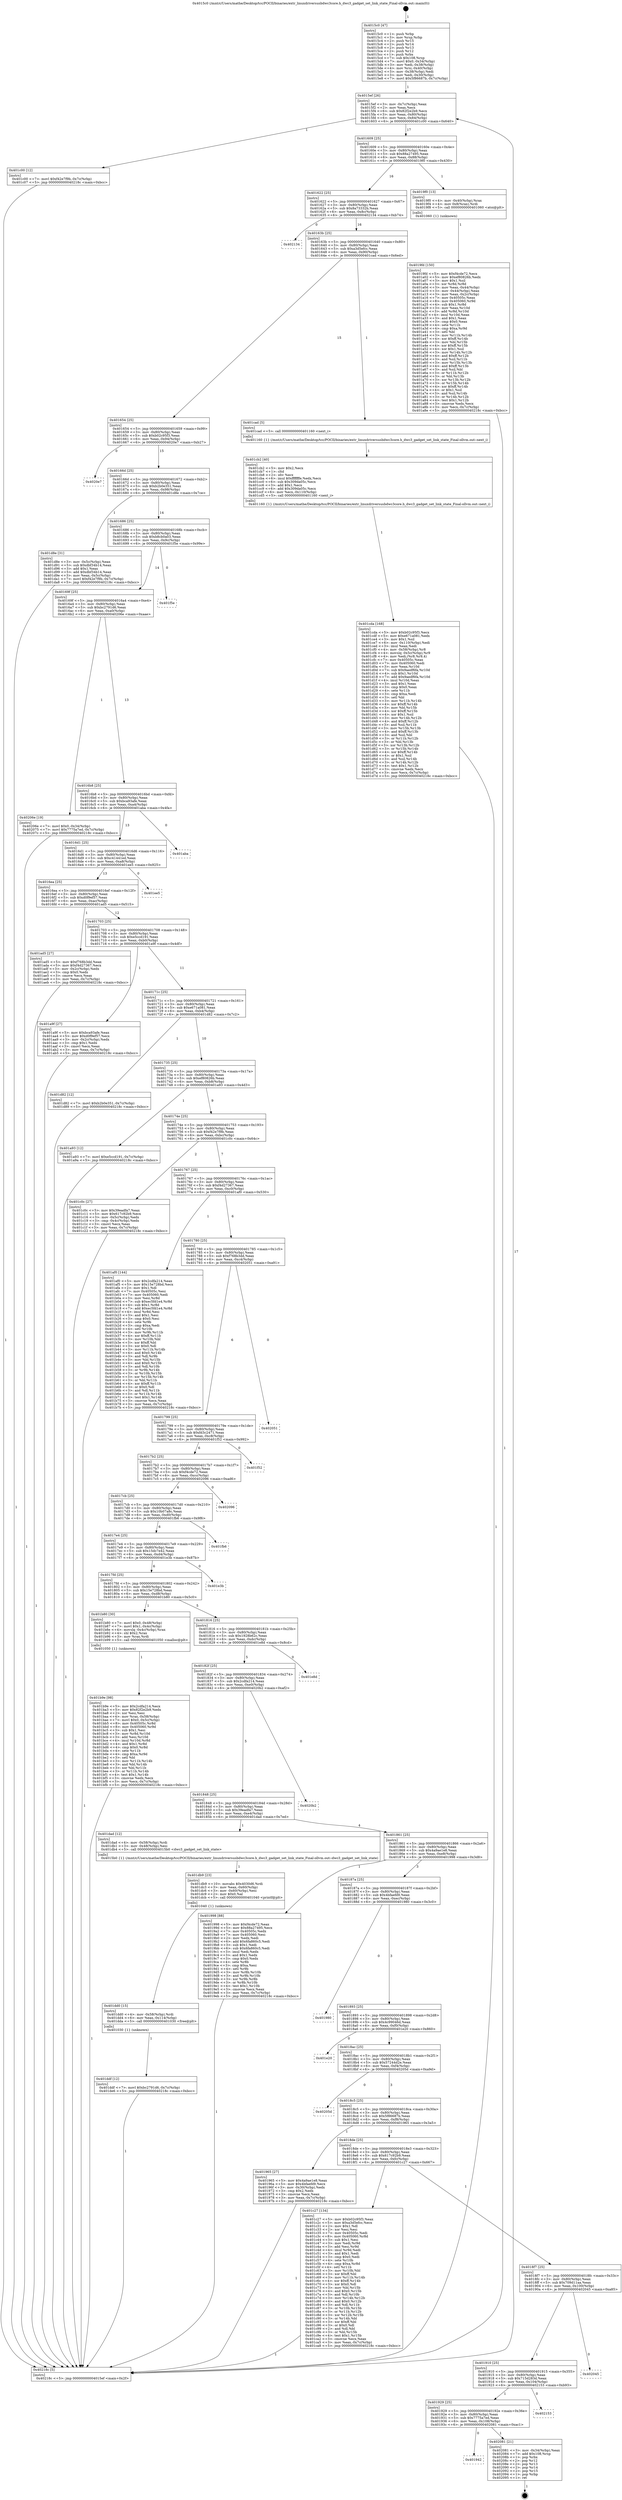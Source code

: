 digraph "0x4015c0" {
  label = "0x4015c0 (/mnt/c/Users/mathe/Desktop/tcc/POCII/binaries/extr_linuxdriversusbdwc3core.h_dwc3_gadget_set_link_state_Final-ollvm.out::main(0))"
  labelloc = "t"
  node[shape=record]

  Entry [label="",width=0.3,height=0.3,shape=circle,fillcolor=black,style=filled]
  "0x4015ef" [label="{
     0x4015ef [26]\l
     | [instrs]\l
     &nbsp;&nbsp;0x4015ef \<+3\>: mov -0x7c(%rbp),%eax\l
     &nbsp;&nbsp;0x4015f2 \<+2\>: mov %eax,%ecx\l
     &nbsp;&nbsp;0x4015f4 \<+6\>: sub $0x82f2e2b9,%ecx\l
     &nbsp;&nbsp;0x4015fa \<+3\>: mov %eax,-0x80(%rbp)\l
     &nbsp;&nbsp;0x4015fd \<+6\>: mov %ecx,-0x84(%rbp)\l
     &nbsp;&nbsp;0x401603 \<+6\>: je 0000000000401c00 \<main+0x640\>\l
  }"]
  "0x401c00" [label="{
     0x401c00 [12]\l
     | [instrs]\l
     &nbsp;&nbsp;0x401c00 \<+7\>: movl $0xf42e7f9b,-0x7c(%rbp)\l
     &nbsp;&nbsp;0x401c07 \<+5\>: jmp 000000000040218c \<main+0xbcc\>\l
  }"]
  "0x401609" [label="{
     0x401609 [25]\l
     | [instrs]\l
     &nbsp;&nbsp;0x401609 \<+5\>: jmp 000000000040160e \<main+0x4e\>\l
     &nbsp;&nbsp;0x40160e \<+3\>: mov -0x80(%rbp),%eax\l
     &nbsp;&nbsp;0x401611 \<+5\>: sub $0x88a27495,%eax\l
     &nbsp;&nbsp;0x401616 \<+6\>: mov %eax,-0x88(%rbp)\l
     &nbsp;&nbsp;0x40161c \<+6\>: je 00000000004019f0 \<main+0x430\>\l
  }"]
  Exit [label="",width=0.3,height=0.3,shape=circle,fillcolor=black,style=filled,peripheries=2]
  "0x4019f0" [label="{
     0x4019f0 [13]\l
     | [instrs]\l
     &nbsp;&nbsp;0x4019f0 \<+4\>: mov -0x40(%rbp),%rax\l
     &nbsp;&nbsp;0x4019f4 \<+4\>: mov 0x8(%rax),%rdi\l
     &nbsp;&nbsp;0x4019f8 \<+5\>: call 0000000000401060 \<atoi@plt\>\l
     | [calls]\l
     &nbsp;&nbsp;0x401060 \{1\} (unknown)\l
  }"]
  "0x401622" [label="{
     0x401622 [25]\l
     | [instrs]\l
     &nbsp;&nbsp;0x401622 \<+5\>: jmp 0000000000401627 \<main+0x67\>\l
     &nbsp;&nbsp;0x401627 \<+3\>: mov -0x80(%rbp),%eax\l
     &nbsp;&nbsp;0x40162a \<+5\>: sub $0x8a73332b,%eax\l
     &nbsp;&nbsp;0x40162f \<+6\>: mov %eax,-0x8c(%rbp)\l
     &nbsp;&nbsp;0x401635 \<+6\>: je 0000000000402134 \<main+0xb74\>\l
  }"]
  "0x401942" [label="{
     0x401942\l
  }", style=dashed]
  "0x402134" [label="{
     0x402134\l
  }", style=dashed]
  "0x40163b" [label="{
     0x40163b [25]\l
     | [instrs]\l
     &nbsp;&nbsp;0x40163b \<+5\>: jmp 0000000000401640 \<main+0x80\>\l
     &nbsp;&nbsp;0x401640 \<+3\>: mov -0x80(%rbp),%eax\l
     &nbsp;&nbsp;0x401643 \<+5\>: sub $0xa3d5efcc,%eax\l
     &nbsp;&nbsp;0x401648 \<+6\>: mov %eax,-0x90(%rbp)\l
     &nbsp;&nbsp;0x40164e \<+6\>: je 0000000000401cad \<main+0x6ed\>\l
  }"]
  "0x402081" [label="{
     0x402081 [21]\l
     | [instrs]\l
     &nbsp;&nbsp;0x402081 \<+3\>: mov -0x34(%rbp),%eax\l
     &nbsp;&nbsp;0x402084 \<+7\>: add $0x108,%rsp\l
     &nbsp;&nbsp;0x40208b \<+1\>: pop %rbx\l
     &nbsp;&nbsp;0x40208c \<+2\>: pop %r12\l
     &nbsp;&nbsp;0x40208e \<+2\>: pop %r13\l
     &nbsp;&nbsp;0x402090 \<+2\>: pop %r14\l
     &nbsp;&nbsp;0x402092 \<+2\>: pop %r15\l
     &nbsp;&nbsp;0x402094 \<+1\>: pop %rbp\l
     &nbsp;&nbsp;0x402095 \<+1\>: ret\l
  }"]
  "0x401cad" [label="{
     0x401cad [5]\l
     | [instrs]\l
     &nbsp;&nbsp;0x401cad \<+5\>: call 0000000000401160 \<next_i\>\l
     | [calls]\l
     &nbsp;&nbsp;0x401160 \{1\} (/mnt/c/Users/mathe/Desktop/tcc/POCII/binaries/extr_linuxdriversusbdwc3core.h_dwc3_gadget_set_link_state_Final-ollvm.out::next_i)\l
  }"]
  "0x401654" [label="{
     0x401654 [25]\l
     | [instrs]\l
     &nbsp;&nbsp;0x401654 \<+5\>: jmp 0000000000401659 \<main+0x99\>\l
     &nbsp;&nbsp;0x401659 \<+3\>: mov -0x80(%rbp),%eax\l
     &nbsp;&nbsp;0x40165c \<+5\>: sub $0xb02c95f3,%eax\l
     &nbsp;&nbsp;0x401661 \<+6\>: mov %eax,-0x94(%rbp)\l
     &nbsp;&nbsp;0x401667 \<+6\>: je 00000000004020e7 \<main+0xb27\>\l
  }"]
  "0x401929" [label="{
     0x401929 [25]\l
     | [instrs]\l
     &nbsp;&nbsp;0x401929 \<+5\>: jmp 000000000040192e \<main+0x36e\>\l
     &nbsp;&nbsp;0x40192e \<+3\>: mov -0x80(%rbp),%eax\l
     &nbsp;&nbsp;0x401931 \<+5\>: sub $0x7775a7ed,%eax\l
     &nbsp;&nbsp;0x401936 \<+6\>: mov %eax,-0x108(%rbp)\l
     &nbsp;&nbsp;0x40193c \<+6\>: je 0000000000402081 \<main+0xac1\>\l
  }"]
  "0x4020e7" [label="{
     0x4020e7\l
  }", style=dashed]
  "0x40166d" [label="{
     0x40166d [25]\l
     | [instrs]\l
     &nbsp;&nbsp;0x40166d \<+5\>: jmp 0000000000401672 \<main+0xb2\>\l
     &nbsp;&nbsp;0x401672 \<+3\>: mov -0x80(%rbp),%eax\l
     &nbsp;&nbsp;0x401675 \<+5\>: sub $0xb2b0e351,%eax\l
     &nbsp;&nbsp;0x40167a \<+6\>: mov %eax,-0x98(%rbp)\l
     &nbsp;&nbsp;0x401680 \<+6\>: je 0000000000401d8e \<main+0x7ce\>\l
  }"]
  "0x402153" [label="{
     0x402153\l
  }", style=dashed]
  "0x401d8e" [label="{
     0x401d8e [31]\l
     | [instrs]\l
     &nbsp;&nbsp;0x401d8e \<+3\>: mov -0x5c(%rbp),%eax\l
     &nbsp;&nbsp;0x401d91 \<+5\>: sub $0xdbf34b14,%eax\l
     &nbsp;&nbsp;0x401d96 \<+3\>: add $0x1,%eax\l
     &nbsp;&nbsp;0x401d99 \<+5\>: add $0xdbf34b14,%eax\l
     &nbsp;&nbsp;0x401d9e \<+3\>: mov %eax,-0x5c(%rbp)\l
     &nbsp;&nbsp;0x401da1 \<+7\>: movl $0xf42e7f9b,-0x7c(%rbp)\l
     &nbsp;&nbsp;0x401da8 \<+5\>: jmp 000000000040218c \<main+0xbcc\>\l
  }"]
  "0x401686" [label="{
     0x401686 [25]\l
     | [instrs]\l
     &nbsp;&nbsp;0x401686 \<+5\>: jmp 000000000040168b \<main+0xcb\>\l
     &nbsp;&nbsp;0x40168b \<+3\>: mov -0x80(%rbp),%eax\l
     &nbsp;&nbsp;0x40168e \<+5\>: sub $0xb8cb0a03,%eax\l
     &nbsp;&nbsp;0x401693 \<+6\>: mov %eax,-0x9c(%rbp)\l
     &nbsp;&nbsp;0x401699 \<+6\>: je 0000000000401f5e \<main+0x99e\>\l
  }"]
  "0x401910" [label="{
     0x401910 [25]\l
     | [instrs]\l
     &nbsp;&nbsp;0x401910 \<+5\>: jmp 0000000000401915 \<main+0x355\>\l
     &nbsp;&nbsp;0x401915 \<+3\>: mov -0x80(%rbp),%eax\l
     &nbsp;&nbsp;0x401918 \<+5\>: sub $0x715d283d,%eax\l
     &nbsp;&nbsp;0x40191d \<+6\>: mov %eax,-0x104(%rbp)\l
     &nbsp;&nbsp;0x401923 \<+6\>: je 0000000000402153 \<main+0xb93\>\l
  }"]
  "0x401f5e" [label="{
     0x401f5e\l
  }", style=dashed]
  "0x40169f" [label="{
     0x40169f [25]\l
     | [instrs]\l
     &nbsp;&nbsp;0x40169f \<+5\>: jmp 00000000004016a4 \<main+0xe4\>\l
     &nbsp;&nbsp;0x4016a4 \<+3\>: mov -0x80(%rbp),%eax\l
     &nbsp;&nbsp;0x4016a7 \<+5\>: sub $0xbc2791d6,%eax\l
     &nbsp;&nbsp;0x4016ac \<+6\>: mov %eax,-0xa0(%rbp)\l
     &nbsp;&nbsp;0x4016b2 \<+6\>: je 000000000040206e \<main+0xaae\>\l
  }"]
  "0x402045" [label="{
     0x402045\l
  }", style=dashed]
  "0x40206e" [label="{
     0x40206e [19]\l
     | [instrs]\l
     &nbsp;&nbsp;0x40206e \<+7\>: movl $0x0,-0x34(%rbp)\l
     &nbsp;&nbsp;0x402075 \<+7\>: movl $0x7775a7ed,-0x7c(%rbp)\l
     &nbsp;&nbsp;0x40207c \<+5\>: jmp 000000000040218c \<main+0xbcc\>\l
  }"]
  "0x4016b8" [label="{
     0x4016b8 [25]\l
     | [instrs]\l
     &nbsp;&nbsp;0x4016b8 \<+5\>: jmp 00000000004016bd \<main+0xfd\>\l
     &nbsp;&nbsp;0x4016bd \<+3\>: mov -0x80(%rbp),%eax\l
     &nbsp;&nbsp;0x4016c0 \<+5\>: sub $0xbca93afe,%eax\l
     &nbsp;&nbsp;0x4016c5 \<+6\>: mov %eax,-0xa4(%rbp)\l
     &nbsp;&nbsp;0x4016cb \<+6\>: je 0000000000401aba \<main+0x4fa\>\l
  }"]
  "0x401ddf" [label="{
     0x401ddf [12]\l
     | [instrs]\l
     &nbsp;&nbsp;0x401ddf \<+7\>: movl $0xbc2791d6,-0x7c(%rbp)\l
     &nbsp;&nbsp;0x401de6 \<+5\>: jmp 000000000040218c \<main+0xbcc\>\l
  }"]
  "0x401aba" [label="{
     0x401aba\l
  }", style=dashed]
  "0x4016d1" [label="{
     0x4016d1 [25]\l
     | [instrs]\l
     &nbsp;&nbsp;0x4016d1 \<+5\>: jmp 00000000004016d6 \<main+0x116\>\l
     &nbsp;&nbsp;0x4016d6 \<+3\>: mov -0x80(%rbp),%eax\l
     &nbsp;&nbsp;0x4016d9 \<+5\>: sub $0xc41441ed,%eax\l
     &nbsp;&nbsp;0x4016de \<+6\>: mov %eax,-0xa8(%rbp)\l
     &nbsp;&nbsp;0x4016e4 \<+6\>: je 0000000000401ee5 \<main+0x925\>\l
  }"]
  "0x401dd0" [label="{
     0x401dd0 [15]\l
     | [instrs]\l
     &nbsp;&nbsp;0x401dd0 \<+4\>: mov -0x58(%rbp),%rdi\l
     &nbsp;&nbsp;0x401dd4 \<+6\>: mov %eax,-0x114(%rbp)\l
     &nbsp;&nbsp;0x401dda \<+5\>: call 0000000000401030 \<free@plt\>\l
     | [calls]\l
     &nbsp;&nbsp;0x401030 \{1\} (unknown)\l
  }"]
  "0x401ee5" [label="{
     0x401ee5\l
  }", style=dashed]
  "0x4016ea" [label="{
     0x4016ea [25]\l
     | [instrs]\l
     &nbsp;&nbsp;0x4016ea \<+5\>: jmp 00000000004016ef \<main+0x12f\>\l
     &nbsp;&nbsp;0x4016ef \<+3\>: mov -0x80(%rbp),%eax\l
     &nbsp;&nbsp;0x4016f2 \<+5\>: sub $0xd0f9ef57,%eax\l
     &nbsp;&nbsp;0x4016f7 \<+6\>: mov %eax,-0xac(%rbp)\l
     &nbsp;&nbsp;0x4016fd \<+6\>: je 0000000000401ad5 \<main+0x515\>\l
  }"]
  "0x401db9" [label="{
     0x401db9 [23]\l
     | [instrs]\l
     &nbsp;&nbsp;0x401db9 \<+10\>: movabs $0x4030d6,%rdi\l
     &nbsp;&nbsp;0x401dc3 \<+3\>: mov %eax,-0x60(%rbp)\l
     &nbsp;&nbsp;0x401dc6 \<+3\>: mov -0x60(%rbp),%esi\l
     &nbsp;&nbsp;0x401dc9 \<+2\>: mov $0x0,%al\l
     &nbsp;&nbsp;0x401dcb \<+5\>: call 0000000000401040 \<printf@plt\>\l
     | [calls]\l
     &nbsp;&nbsp;0x401040 \{1\} (unknown)\l
  }"]
  "0x401ad5" [label="{
     0x401ad5 [27]\l
     | [instrs]\l
     &nbsp;&nbsp;0x401ad5 \<+5\>: mov $0xf768b3dd,%eax\l
     &nbsp;&nbsp;0x401ada \<+5\>: mov $0xf4d27367,%ecx\l
     &nbsp;&nbsp;0x401adf \<+3\>: mov -0x2c(%rbp),%edx\l
     &nbsp;&nbsp;0x401ae2 \<+3\>: cmp $0x0,%edx\l
     &nbsp;&nbsp;0x401ae5 \<+3\>: cmove %ecx,%eax\l
     &nbsp;&nbsp;0x401ae8 \<+3\>: mov %eax,-0x7c(%rbp)\l
     &nbsp;&nbsp;0x401aeb \<+5\>: jmp 000000000040218c \<main+0xbcc\>\l
  }"]
  "0x401703" [label="{
     0x401703 [25]\l
     | [instrs]\l
     &nbsp;&nbsp;0x401703 \<+5\>: jmp 0000000000401708 \<main+0x148\>\l
     &nbsp;&nbsp;0x401708 \<+3\>: mov -0x80(%rbp),%eax\l
     &nbsp;&nbsp;0x40170b \<+5\>: sub $0xe5ccd191,%eax\l
     &nbsp;&nbsp;0x401710 \<+6\>: mov %eax,-0xb0(%rbp)\l
     &nbsp;&nbsp;0x401716 \<+6\>: je 0000000000401a9f \<main+0x4df\>\l
  }"]
  "0x401cda" [label="{
     0x401cda [168]\l
     | [instrs]\l
     &nbsp;&nbsp;0x401cda \<+5\>: mov $0xb02c95f3,%ecx\l
     &nbsp;&nbsp;0x401cdf \<+5\>: mov $0xe671a081,%edx\l
     &nbsp;&nbsp;0x401ce4 \<+3\>: mov $0x1,%sil\l
     &nbsp;&nbsp;0x401ce7 \<+6\>: mov -0x110(%rbp),%edi\l
     &nbsp;&nbsp;0x401ced \<+3\>: imul %eax,%edi\l
     &nbsp;&nbsp;0x401cf0 \<+4\>: mov -0x58(%rbp),%r8\l
     &nbsp;&nbsp;0x401cf4 \<+4\>: movslq -0x5c(%rbp),%r9\l
     &nbsp;&nbsp;0x401cf8 \<+4\>: mov %edi,(%r8,%r9,4)\l
     &nbsp;&nbsp;0x401cfc \<+7\>: mov 0x40505c,%eax\l
     &nbsp;&nbsp;0x401d03 \<+7\>: mov 0x405060,%edi\l
     &nbsp;&nbsp;0x401d0a \<+3\>: mov %eax,%r10d\l
     &nbsp;&nbsp;0x401d0d \<+7\>: sub $0x9aedf6fa,%r10d\l
     &nbsp;&nbsp;0x401d14 \<+4\>: sub $0x1,%r10d\l
     &nbsp;&nbsp;0x401d18 \<+7\>: add $0x9aedf6fa,%r10d\l
     &nbsp;&nbsp;0x401d1f \<+4\>: imul %r10d,%eax\l
     &nbsp;&nbsp;0x401d23 \<+3\>: and $0x1,%eax\l
     &nbsp;&nbsp;0x401d26 \<+3\>: cmp $0x0,%eax\l
     &nbsp;&nbsp;0x401d29 \<+4\>: sete %r11b\l
     &nbsp;&nbsp;0x401d2d \<+3\>: cmp $0xa,%edi\l
     &nbsp;&nbsp;0x401d30 \<+3\>: setl %bl\l
     &nbsp;&nbsp;0x401d33 \<+3\>: mov %r11b,%r14b\l
     &nbsp;&nbsp;0x401d36 \<+4\>: xor $0xff,%r14b\l
     &nbsp;&nbsp;0x401d3a \<+3\>: mov %bl,%r15b\l
     &nbsp;&nbsp;0x401d3d \<+4\>: xor $0xff,%r15b\l
     &nbsp;&nbsp;0x401d41 \<+4\>: xor $0x1,%sil\l
     &nbsp;&nbsp;0x401d45 \<+3\>: mov %r14b,%r12b\l
     &nbsp;&nbsp;0x401d48 \<+4\>: and $0xff,%r12b\l
     &nbsp;&nbsp;0x401d4c \<+3\>: and %sil,%r11b\l
     &nbsp;&nbsp;0x401d4f \<+3\>: mov %r15b,%r13b\l
     &nbsp;&nbsp;0x401d52 \<+4\>: and $0xff,%r13b\l
     &nbsp;&nbsp;0x401d56 \<+3\>: and %sil,%bl\l
     &nbsp;&nbsp;0x401d59 \<+3\>: or %r11b,%r12b\l
     &nbsp;&nbsp;0x401d5c \<+3\>: or %bl,%r13b\l
     &nbsp;&nbsp;0x401d5f \<+3\>: xor %r13b,%r12b\l
     &nbsp;&nbsp;0x401d62 \<+3\>: or %r15b,%r14b\l
     &nbsp;&nbsp;0x401d65 \<+4\>: xor $0xff,%r14b\l
     &nbsp;&nbsp;0x401d69 \<+4\>: or $0x1,%sil\l
     &nbsp;&nbsp;0x401d6d \<+3\>: and %sil,%r14b\l
     &nbsp;&nbsp;0x401d70 \<+3\>: or %r14b,%r12b\l
     &nbsp;&nbsp;0x401d73 \<+4\>: test $0x1,%r12b\l
     &nbsp;&nbsp;0x401d77 \<+3\>: cmovne %edx,%ecx\l
     &nbsp;&nbsp;0x401d7a \<+3\>: mov %ecx,-0x7c(%rbp)\l
     &nbsp;&nbsp;0x401d7d \<+5\>: jmp 000000000040218c \<main+0xbcc\>\l
  }"]
  "0x401a9f" [label="{
     0x401a9f [27]\l
     | [instrs]\l
     &nbsp;&nbsp;0x401a9f \<+5\>: mov $0xbca93afe,%eax\l
     &nbsp;&nbsp;0x401aa4 \<+5\>: mov $0xd0f9ef57,%ecx\l
     &nbsp;&nbsp;0x401aa9 \<+3\>: mov -0x2c(%rbp),%edx\l
     &nbsp;&nbsp;0x401aac \<+3\>: cmp $0x1,%edx\l
     &nbsp;&nbsp;0x401aaf \<+3\>: cmovl %ecx,%eax\l
     &nbsp;&nbsp;0x401ab2 \<+3\>: mov %eax,-0x7c(%rbp)\l
     &nbsp;&nbsp;0x401ab5 \<+5\>: jmp 000000000040218c \<main+0xbcc\>\l
  }"]
  "0x40171c" [label="{
     0x40171c [25]\l
     | [instrs]\l
     &nbsp;&nbsp;0x40171c \<+5\>: jmp 0000000000401721 \<main+0x161\>\l
     &nbsp;&nbsp;0x401721 \<+3\>: mov -0x80(%rbp),%eax\l
     &nbsp;&nbsp;0x401724 \<+5\>: sub $0xe671a081,%eax\l
     &nbsp;&nbsp;0x401729 \<+6\>: mov %eax,-0xb4(%rbp)\l
     &nbsp;&nbsp;0x40172f \<+6\>: je 0000000000401d82 \<main+0x7c2\>\l
  }"]
  "0x401cb2" [label="{
     0x401cb2 [40]\l
     | [instrs]\l
     &nbsp;&nbsp;0x401cb2 \<+5\>: mov $0x2,%ecx\l
     &nbsp;&nbsp;0x401cb7 \<+1\>: cltd\l
     &nbsp;&nbsp;0x401cb8 \<+2\>: idiv %ecx\l
     &nbsp;&nbsp;0x401cba \<+6\>: imul $0xfffffffe,%edx,%ecx\l
     &nbsp;&nbsp;0x401cc0 \<+6\>: sub $0x309da05c,%ecx\l
     &nbsp;&nbsp;0x401cc6 \<+3\>: add $0x1,%ecx\l
     &nbsp;&nbsp;0x401cc9 \<+6\>: add $0x309da05c,%ecx\l
     &nbsp;&nbsp;0x401ccf \<+6\>: mov %ecx,-0x110(%rbp)\l
     &nbsp;&nbsp;0x401cd5 \<+5\>: call 0000000000401160 \<next_i\>\l
     | [calls]\l
     &nbsp;&nbsp;0x401160 \{1\} (/mnt/c/Users/mathe/Desktop/tcc/POCII/binaries/extr_linuxdriversusbdwc3core.h_dwc3_gadget_set_link_state_Final-ollvm.out::next_i)\l
  }"]
  "0x401d82" [label="{
     0x401d82 [12]\l
     | [instrs]\l
     &nbsp;&nbsp;0x401d82 \<+7\>: movl $0xb2b0e351,-0x7c(%rbp)\l
     &nbsp;&nbsp;0x401d89 \<+5\>: jmp 000000000040218c \<main+0xbcc\>\l
  }"]
  "0x401735" [label="{
     0x401735 [25]\l
     | [instrs]\l
     &nbsp;&nbsp;0x401735 \<+5\>: jmp 000000000040173a \<main+0x17a\>\l
     &nbsp;&nbsp;0x40173a \<+3\>: mov -0x80(%rbp),%eax\l
     &nbsp;&nbsp;0x40173d \<+5\>: sub $0xef80826b,%eax\l
     &nbsp;&nbsp;0x401742 \<+6\>: mov %eax,-0xb8(%rbp)\l
     &nbsp;&nbsp;0x401748 \<+6\>: je 0000000000401a93 \<main+0x4d3\>\l
  }"]
  "0x4018f7" [label="{
     0x4018f7 [25]\l
     | [instrs]\l
     &nbsp;&nbsp;0x4018f7 \<+5\>: jmp 00000000004018fc \<main+0x33c\>\l
     &nbsp;&nbsp;0x4018fc \<+3\>: mov -0x80(%rbp),%eax\l
     &nbsp;&nbsp;0x4018ff \<+5\>: sub $0x709d11aa,%eax\l
     &nbsp;&nbsp;0x401904 \<+6\>: mov %eax,-0x100(%rbp)\l
     &nbsp;&nbsp;0x40190a \<+6\>: je 0000000000402045 \<main+0xa85\>\l
  }"]
  "0x401a93" [label="{
     0x401a93 [12]\l
     | [instrs]\l
     &nbsp;&nbsp;0x401a93 \<+7\>: movl $0xe5ccd191,-0x7c(%rbp)\l
     &nbsp;&nbsp;0x401a9a \<+5\>: jmp 000000000040218c \<main+0xbcc\>\l
  }"]
  "0x40174e" [label="{
     0x40174e [25]\l
     | [instrs]\l
     &nbsp;&nbsp;0x40174e \<+5\>: jmp 0000000000401753 \<main+0x193\>\l
     &nbsp;&nbsp;0x401753 \<+3\>: mov -0x80(%rbp),%eax\l
     &nbsp;&nbsp;0x401756 \<+5\>: sub $0xf42e7f9b,%eax\l
     &nbsp;&nbsp;0x40175b \<+6\>: mov %eax,-0xbc(%rbp)\l
     &nbsp;&nbsp;0x401761 \<+6\>: je 0000000000401c0c \<main+0x64c\>\l
  }"]
  "0x401c27" [label="{
     0x401c27 [134]\l
     | [instrs]\l
     &nbsp;&nbsp;0x401c27 \<+5\>: mov $0xb02c95f3,%eax\l
     &nbsp;&nbsp;0x401c2c \<+5\>: mov $0xa3d5efcc,%ecx\l
     &nbsp;&nbsp;0x401c31 \<+2\>: mov $0x1,%dl\l
     &nbsp;&nbsp;0x401c33 \<+2\>: xor %esi,%esi\l
     &nbsp;&nbsp;0x401c35 \<+7\>: mov 0x40505c,%edi\l
     &nbsp;&nbsp;0x401c3c \<+8\>: mov 0x405060,%r8d\l
     &nbsp;&nbsp;0x401c44 \<+3\>: sub $0x1,%esi\l
     &nbsp;&nbsp;0x401c47 \<+3\>: mov %edi,%r9d\l
     &nbsp;&nbsp;0x401c4a \<+3\>: add %esi,%r9d\l
     &nbsp;&nbsp;0x401c4d \<+4\>: imul %r9d,%edi\l
     &nbsp;&nbsp;0x401c51 \<+3\>: and $0x1,%edi\l
     &nbsp;&nbsp;0x401c54 \<+3\>: cmp $0x0,%edi\l
     &nbsp;&nbsp;0x401c57 \<+4\>: sete %r10b\l
     &nbsp;&nbsp;0x401c5b \<+4\>: cmp $0xa,%r8d\l
     &nbsp;&nbsp;0x401c5f \<+4\>: setl %r11b\l
     &nbsp;&nbsp;0x401c63 \<+3\>: mov %r10b,%bl\l
     &nbsp;&nbsp;0x401c66 \<+3\>: xor $0xff,%bl\l
     &nbsp;&nbsp;0x401c69 \<+3\>: mov %r11b,%r14b\l
     &nbsp;&nbsp;0x401c6c \<+4\>: xor $0xff,%r14b\l
     &nbsp;&nbsp;0x401c70 \<+3\>: xor $0x0,%dl\l
     &nbsp;&nbsp;0x401c73 \<+3\>: mov %bl,%r15b\l
     &nbsp;&nbsp;0x401c76 \<+4\>: and $0x0,%r15b\l
     &nbsp;&nbsp;0x401c7a \<+3\>: and %dl,%r10b\l
     &nbsp;&nbsp;0x401c7d \<+3\>: mov %r14b,%r12b\l
     &nbsp;&nbsp;0x401c80 \<+4\>: and $0x0,%r12b\l
     &nbsp;&nbsp;0x401c84 \<+3\>: and %dl,%r11b\l
     &nbsp;&nbsp;0x401c87 \<+3\>: or %r10b,%r15b\l
     &nbsp;&nbsp;0x401c8a \<+3\>: or %r11b,%r12b\l
     &nbsp;&nbsp;0x401c8d \<+3\>: xor %r12b,%r15b\l
     &nbsp;&nbsp;0x401c90 \<+3\>: or %r14b,%bl\l
     &nbsp;&nbsp;0x401c93 \<+3\>: xor $0xff,%bl\l
     &nbsp;&nbsp;0x401c96 \<+3\>: or $0x0,%dl\l
     &nbsp;&nbsp;0x401c99 \<+2\>: and %dl,%bl\l
     &nbsp;&nbsp;0x401c9b \<+3\>: or %bl,%r15b\l
     &nbsp;&nbsp;0x401c9e \<+4\>: test $0x1,%r15b\l
     &nbsp;&nbsp;0x401ca2 \<+3\>: cmovne %ecx,%eax\l
     &nbsp;&nbsp;0x401ca5 \<+3\>: mov %eax,-0x7c(%rbp)\l
     &nbsp;&nbsp;0x401ca8 \<+5\>: jmp 000000000040218c \<main+0xbcc\>\l
  }"]
  "0x401c0c" [label="{
     0x401c0c [27]\l
     | [instrs]\l
     &nbsp;&nbsp;0x401c0c \<+5\>: mov $0x39eadfa7,%eax\l
     &nbsp;&nbsp;0x401c11 \<+5\>: mov $0x617c92b9,%ecx\l
     &nbsp;&nbsp;0x401c16 \<+3\>: mov -0x5c(%rbp),%edx\l
     &nbsp;&nbsp;0x401c19 \<+3\>: cmp -0x4c(%rbp),%edx\l
     &nbsp;&nbsp;0x401c1c \<+3\>: cmovl %ecx,%eax\l
     &nbsp;&nbsp;0x401c1f \<+3\>: mov %eax,-0x7c(%rbp)\l
     &nbsp;&nbsp;0x401c22 \<+5\>: jmp 000000000040218c \<main+0xbcc\>\l
  }"]
  "0x401767" [label="{
     0x401767 [25]\l
     | [instrs]\l
     &nbsp;&nbsp;0x401767 \<+5\>: jmp 000000000040176c \<main+0x1ac\>\l
     &nbsp;&nbsp;0x40176c \<+3\>: mov -0x80(%rbp),%eax\l
     &nbsp;&nbsp;0x40176f \<+5\>: sub $0xf4d27367,%eax\l
     &nbsp;&nbsp;0x401774 \<+6\>: mov %eax,-0xc0(%rbp)\l
     &nbsp;&nbsp;0x40177a \<+6\>: je 0000000000401af0 \<main+0x530\>\l
  }"]
  "0x401b9e" [label="{
     0x401b9e [98]\l
     | [instrs]\l
     &nbsp;&nbsp;0x401b9e \<+5\>: mov $0x2cdfa214,%ecx\l
     &nbsp;&nbsp;0x401ba3 \<+5\>: mov $0x82f2e2b9,%edx\l
     &nbsp;&nbsp;0x401ba8 \<+2\>: xor %esi,%esi\l
     &nbsp;&nbsp;0x401baa \<+4\>: mov %rax,-0x58(%rbp)\l
     &nbsp;&nbsp;0x401bae \<+7\>: movl $0x0,-0x5c(%rbp)\l
     &nbsp;&nbsp;0x401bb5 \<+8\>: mov 0x40505c,%r8d\l
     &nbsp;&nbsp;0x401bbd \<+8\>: mov 0x405060,%r9d\l
     &nbsp;&nbsp;0x401bc5 \<+3\>: sub $0x1,%esi\l
     &nbsp;&nbsp;0x401bc8 \<+3\>: mov %r8d,%r10d\l
     &nbsp;&nbsp;0x401bcb \<+3\>: add %esi,%r10d\l
     &nbsp;&nbsp;0x401bce \<+4\>: imul %r10d,%r8d\l
     &nbsp;&nbsp;0x401bd2 \<+4\>: and $0x1,%r8d\l
     &nbsp;&nbsp;0x401bd6 \<+4\>: cmp $0x0,%r8d\l
     &nbsp;&nbsp;0x401bda \<+4\>: sete %r11b\l
     &nbsp;&nbsp;0x401bde \<+4\>: cmp $0xa,%r9d\l
     &nbsp;&nbsp;0x401be2 \<+3\>: setl %bl\l
     &nbsp;&nbsp;0x401be5 \<+3\>: mov %r11b,%r14b\l
     &nbsp;&nbsp;0x401be8 \<+3\>: and %bl,%r14b\l
     &nbsp;&nbsp;0x401beb \<+3\>: xor %bl,%r11b\l
     &nbsp;&nbsp;0x401bee \<+3\>: or %r11b,%r14b\l
     &nbsp;&nbsp;0x401bf1 \<+4\>: test $0x1,%r14b\l
     &nbsp;&nbsp;0x401bf5 \<+3\>: cmovne %edx,%ecx\l
     &nbsp;&nbsp;0x401bf8 \<+3\>: mov %ecx,-0x7c(%rbp)\l
     &nbsp;&nbsp;0x401bfb \<+5\>: jmp 000000000040218c \<main+0xbcc\>\l
  }"]
  "0x401af0" [label="{
     0x401af0 [144]\l
     | [instrs]\l
     &nbsp;&nbsp;0x401af0 \<+5\>: mov $0x2cdfa214,%eax\l
     &nbsp;&nbsp;0x401af5 \<+5\>: mov $0x15e728bd,%ecx\l
     &nbsp;&nbsp;0x401afa \<+2\>: mov $0x1,%dl\l
     &nbsp;&nbsp;0x401afc \<+7\>: mov 0x40505c,%esi\l
     &nbsp;&nbsp;0x401b03 \<+7\>: mov 0x405060,%edi\l
     &nbsp;&nbsp;0x401b0a \<+3\>: mov %esi,%r8d\l
     &nbsp;&nbsp;0x401b0d \<+7\>: sub $0xec5fd1e4,%r8d\l
     &nbsp;&nbsp;0x401b14 \<+4\>: sub $0x1,%r8d\l
     &nbsp;&nbsp;0x401b18 \<+7\>: add $0xec5fd1e4,%r8d\l
     &nbsp;&nbsp;0x401b1f \<+4\>: imul %r8d,%esi\l
     &nbsp;&nbsp;0x401b23 \<+3\>: and $0x1,%esi\l
     &nbsp;&nbsp;0x401b26 \<+3\>: cmp $0x0,%esi\l
     &nbsp;&nbsp;0x401b29 \<+4\>: sete %r9b\l
     &nbsp;&nbsp;0x401b2d \<+3\>: cmp $0xa,%edi\l
     &nbsp;&nbsp;0x401b30 \<+4\>: setl %r10b\l
     &nbsp;&nbsp;0x401b34 \<+3\>: mov %r9b,%r11b\l
     &nbsp;&nbsp;0x401b37 \<+4\>: xor $0xff,%r11b\l
     &nbsp;&nbsp;0x401b3b \<+3\>: mov %r10b,%bl\l
     &nbsp;&nbsp;0x401b3e \<+3\>: xor $0xff,%bl\l
     &nbsp;&nbsp;0x401b41 \<+3\>: xor $0x0,%dl\l
     &nbsp;&nbsp;0x401b44 \<+3\>: mov %r11b,%r14b\l
     &nbsp;&nbsp;0x401b47 \<+4\>: and $0x0,%r14b\l
     &nbsp;&nbsp;0x401b4b \<+3\>: and %dl,%r9b\l
     &nbsp;&nbsp;0x401b4e \<+3\>: mov %bl,%r15b\l
     &nbsp;&nbsp;0x401b51 \<+4\>: and $0x0,%r15b\l
     &nbsp;&nbsp;0x401b55 \<+3\>: and %dl,%r10b\l
     &nbsp;&nbsp;0x401b58 \<+3\>: or %r9b,%r14b\l
     &nbsp;&nbsp;0x401b5b \<+3\>: or %r10b,%r15b\l
     &nbsp;&nbsp;0x401b5e \<+3\>: xor %r15b,%r14b\l
     &nbsp;&nbsp;0x401b61 \<+3\>: or %bl,%r11b\l
     &nbsp;&nbsp;0x401b64 \<+4\>: xor $0xff,%r11b\l
     &nbsp;&nbsp;0x401b68 \<+3\>: or $0x0,%dl\l
     &nbsp;&nbsp;0x401b6b \<+3\>: and %dl,%r11b\l
     &nbsp;&nbsp;0x401b6e \<+3\>: or %r11b,%r14b\l
     &nbsp;&nbsp;0x401b71 \<+4\>: test $0x1,%r14b\l
     &nbsp;&nbsp;0x401b75 \<+3\>: cmovne %ecx,%eax\l
     &nbsp;&nbsp;0x401b78 \<+3\>: mov %eax,-0x7c(%rbp)\l
     &nbsp;&nbsp;0x401b7b \<+5\>: jmp 000000000040218c \<main+0xbcc\>\l
  }"]
  "0x401780" [label="{
     0x401780 [25]\l
     | [instrs]\l
     &nbsp;&nbsp;0x401780 \<+5\>: jmp 0000000000401785 \<main+0x1c5\>\l
     &nbsp;&nbsp;0x401785 \<+3\>: mov -0x80(%rbp),%eax\l
     &nbsp;&nbsp;0x401788 \<+5\>: sub $0xf768b3dd,%eax\l
     &nbsp;&nbsp;0x40178d \<+6\>: mov %eax,-0xc4(%rbp)\l
     &nbsp;&nbsp;0x401793 \<+6\>: je 0000000000402051 \<main+0xa91\>\l
  }"]
  "0x4019fd" [label="{
     0x4019fd [150]\l
     | [instrs]\l
     &nbsp;&nbsp;0x4019fd \<+5\>: mov $0xf4cde72,%ecx\l
     &nbsp;&nbsp;0x401a02 \<+5\>: mov $0xef80826b,%edx\l
     &nbsp;&nbsp;0x401a07 \<+3\>: mov $0x1,%sil\l
     &nbsp;&nbsp;0x401a0a \<+3\>: xor %r8d,%r8d\l
     &nbsp;&nbsp;0x401a0d \<+3\>: mov %eax,-0x44(%rbp)\l
     &nbsp;&nbsp;0x401a10 \<+3\>: mov -0x44(%rbp),%eax\l
     &nbsp;&nbsp;0x401a13 \<+3\>: mov %eax,-0x2c(%rbp)\l
     &nbsp;&nbsp;0x401a16 \<+7\>: mov 0x40505c,%eax\l
     &nbsp;&nbsp;0x401a1d \<+8\>: mov 0x405060,%r9d\l
     &nbsp;&nbsp;0x401a25 \<+4\>: sub $0x1,%r8d\l
     &nbsp;&nbsp;0x401a29 \<+3\>: mov %eax,%r10d\l
     &nbsp;&nbsp;0x401a2c \<+3\>: add %r8d,%r10d\l
     &nbsp;&nbsp;0x401a2f \<+4\>: imul %r10d,%eax\l
     &nbsp;&nbsp;0x401a33 \<+3\>: and $0x1,%eax\l
     &nbsp;&nbsp;0x401a36 \<+3\>: cmp $0x0,%eax\l
     &nbsp;&nbsp;0x401a39 \<+4\>: sete %r11b\l
     &nbsp;&nbsp;0x401a3d \<+4\>: cmp $0xa,%r9d\l
     &nbsp;&nbsp;0x401a41 \<+3\>: setl %bl\l
     &nbsp;&nbsp;0x401a44 \<+3\>: mov %r11b,%r14b\l
     &nbsp;&nbsp;0x401a47 \<+4\>: xor $0xff,%r14b\l
     &nbsp;&nbsp;0x401a4b \<+3\>: mov %bl,%r15b\l
     &nbsp;&nbsp;0x401a4e \<+4\>: xor $0xff,%r15b\l
     &nbsp;&nbsp;0x401a52 \<+4\>: xor $0x1,%sil\l
     &nbsp;&nbsp;0x401a56 \<+3\>: mov %r14b,%r12b\l
     &nbsp;&nbsp;0x401a59 \<+4\>: and $0xff,%r12b\l
     &nbsp;&nbsp;0x401a5d \<+3\>: and %sil,%r11b\l
     &nbsp;&nbsp;0x401a60 \<+3\>: mov %r15b,%r13b\l
     &nbsp;&nbsp;0x401a63 \<+4\>: and $0xff,%r13b\l
     &nbsp;&nbsp;0x401a67 \<+3\>: and %sil,%bl\l
     &nbsp;&nbsp;0x401a6a \<+3\>: or %r11b,%r12b\l
     &nbsp;&nbsp;0x401a6d \<+3\>: or %bl,%r13b\l
     &nbsp;&nbsp;0x401a70 \<+3\>: xor %r13b,%r12b\l
     &nbsp;&nbsp;0x401a73 \<+3\>: or %r15b,%r14b\l
     &nbsp;&nbsp;0x401a76 \<+4\>: xor $0xff,%r14b\l
     &nbsp;&nbsp;0x401a7a \<+4\>: or $0x1,%sil\l
     &nbsp;&nbsp;0x401a7e \<+3\>: and %sil,%r14b\l
     &nbsp;&nbsp;0x401a81 \<+3\>: or %r14b,%r12b\l
     &nbsp;&nbsp;0x401a84 \<+4\>: test $0x1,%r12b\l
     &nbsp;&nbsp;0x401a88 \<+3\>: cmovne %edx,%ecx\l
     &nbsp;&nbsp;0x401a8b \<+3\>: mov %ecx,-0x7c(%rbp)\l
     &nbsp;&nbsp;0x401a8e \<+5\>: jmp 000000000040218c \<main+0xbcc\>\l
  }"]
  "0x402051" [label="{
     0x402051\l
  }", style=dashed]
  "0x401799" [label="{
     0x401799 [25]\l
     | [instrs]\l
     &nbsp;&nbsp;0x401799 \<+5\>: jmp 000000000040179e \<main+0x1de\>\l
     &nbsp;&nbsp;0x40179e \<+3\>: mov -0x80(%rbp),%eax\l
     &nbsp;&nbsp;0x4017a1 \<+5\>: sub $0xfd3c2471,%eax\l
     &nbsp;&nbsp;0x4017a6 \<+6\>: mov %eax,-0xc8(%rbp)\l
     &nbsp;&nbsp;0x4017ac \<+6\>: je 0000000000401f52 \<main+0x992\>\l
  }"]
  "0x4015c0" [label="{
     0x4015c0 [47]\l
     | [instrs]\l
     &nbsp;&nbsp;0x4015c0 \<+1\>: push %rbp\l
     &nbsp;&nbsp;0x4015c1 \<+3\>: mov %rsp,%rbp\l
     &nbsp;&nbsp;0x4015c4 \<+2\>: push %r15\l
     &nbsp;&nbsp;0x4015c6 \<+2\>: push %r14\l
     &nbsp;&nbsp;0x4015c8 \<+2\>: push %r13\l
     &nbsp;&nbsp;0x4015ca \<+2\>: push %r12\l
     &nbsp;&nbsp;0x4015cc \<+1\>: push %rbx\l
     &nbsp;&nbsp;0x4015cd \<+7\>: sub $0x108,%rsp\l
     &nbsp;&nbsp;0x4015d4 \<+7\>: movl $0x0,-0x34(%rbp)\l
     &nbsp;&nbsp;0x4015db \<+3\>: mov %edi,-0x38(%rbp)\l
     &nbsp;&nbsp;0x4015de \<+4\>: mov %rsi,-0x40(%rbp)\l
     &nbsp;&nbsp;0x4015e2 \<+3\>: mov -0x38(%rbp),%edi\l
     &nbsp;&nbsp;0x4015e5 \<+3\>: mov %edi,-0x30(%rbp)\l
     &nbsp;&nbsp;0x4015e8 \<+7\>: movl $0x5f86687b,-0x7c(%rbp)\l
  }"]
  "0x401f52" [label="{
     0x401f52\l
  }", style=dashed]
  "0x4017b2" [label="{
     0x4017b2 [25]\l
     | [instrs]\l
     &nbsp;&nbsp;0x4017b2 \<+5\>: jmp 00000000004017b7 \<main+0x1f7\>\l
     &nbsp;&nbsp;0x4017b7 \<+3\>: mov -0x80(%rbp),%eax\l
     &nbsp;&nbsp;0x4017ba \<+5\>: sub $0xf4cde72,%eax\l
     &nbsp;&nbsp;0x4017bf \<+6\>: mov %eax,-0xcc(%rbp)\l
     &nbsp;&nbsp;0x4017c5 \<+6\>: je 0000000000402096 \<main+0xad6\>\l
  }"]
  "0x40218c" [label="{
     0x40218c [5]\l
     | [instrs]\l
     &nbsp;&nbsp;0x40218c \<+5\>: jmp 00000000004015ef \<main+0x2f\>\l
  }"]
  "0x402096" [label="{
     0x402096\l
  }", style=dashed]
  "0x4017cb" [label="{
     0x4017cb [25]\l
     | [instrs]\l
     &nbsp;&nbsp;0x4017cb \<+5\>: jmp 00000000004017d0 \<main+0x210\>\l
     &nbsp;&nbsp;0x4017d0 \<+3\>: mov -0x80(%rbp),%eax\l
     &nbsp;&nbsp;0x4017d3 \<+5\>: sub $0x10b07a8c,%eax\l
     &nbsp;&nbsp;0x4017d8 \<+6\>: mov %eax,-0xd0(%rbp)\l
     &nbsp;&nbsp;0x4017de \<+6\>: je 0000000000401fb6 \<main+0x9f6\>\l
  }"]
  "0x4018de" [label="{
     0x4018de [25]\l
     | [instrs]\l
     &nbsp;&nbsp;0x4018de \<+5\>: jmp 00000000004018e3 \<main+0x323\>\l
     &nbsp;&nbsp;0x4018e3 \<+3\>: mov -0x80(%rbp),%eax\l
     &nbsp;&nbsp;0x4018e6 \<+5\>: sub $0x617c92b9,%eax\l
     &nbsp;&nbsp;0x4018eb \<+6\>: mov %eax,-0xfc(%rbp)\l
     &nbsp;&nbsp;0x4018f1 \<+6\>: je 0000000000401c27 \<main+0x667\>\l
  }"]
  "0x401fb6" [label="{
     0x401fb6\l
  }", style=dashed]
  "0x4017e4" [label="{
     0x4017e4 [25]\l
     | [instrs]\l
     &nbsp;&nbsp;0x4017e4 \<+5\>: jmp 00000000004017e9 \<main+0x229\>\l
     &nbsp;&nbsp;0x4017e9 \<+3\>: mov -0x80(%rbp),%eax\l
     &nbsp;&nbsp;0x4017ec \<+5\>: sub $0x15dc7e42,%eax\l
     &nbsp;&nbsp;0x4017f1 \<+6\>: mov %eax,-0xd4(%rbp)\l
     &nbsp;&nbsp;0x4017f7 \<+6\>: je 0000000000401e3b \<main+0x87b\>\l
  }"]
  "0x401965" [label="{
     0x401965 [27]\l
     | [instrs]\l
     &nbsp;&nbsp;0x401965 \<+5\>: mov $0x4a9ae1e8,%eax\l
     &nbsp;&nbsp;0x40196a \<+5\>: mov $0x4bfaefd9,%ecx\l
     &nbsp;&nbsp;0x40196f \<+3\>: mov -0x30(%rbp),%edx\l
     &nbsp;&nbsp;0x401972 \<+3\>: cmp $0x2,%edx\l
     &nbsp;&nbsp;0x401975 \<+3\>: cmovne %ecx,%eax\l
     &nbsp;&nbsp;0x401978 \<+3\>: mov %eax,-0x7c(%rbp)\l
     &nbsp;&nbsp;0x40197b \<+5\>: jmp 000000000040218c \<main+0xbcc\>\l
  }"]
  "0x401e3b" [label="{
     0x401e3b\l
  }", style=dashed]
  "0x4017fd" [label="{
     0x4017fd [25]\l
     | [instrs]\l
     &nbsp;&nbsp;0x4017fd \<+5\>: jmp 0000000000401802 \<main+0x242\>\l
     &nbsp;&nbsp;0x401802 \<+3\>: mov -0x80(%rbp),%eax\l
     &nbsp;&nbsp;0x401805 \<+5\>: sub $0x15e728bd,%eax\l
     &nbsp;&nbsp;0x40180a \<+6\>: mov %eax,-0xd8(%rbp)\l
     &nbsp;&nbsp;0x401810 \<+6\>: je 0000000000401b80 \<main+0x5c0\>\l
  }"]
  "0x4018c5" [label="{
     0x4018c5 [25]\l
     | [instrs]\l
     &nbsp;&nbsp;0x4018c5 \<+5\>: jmp 00000000004018ca \<main+0x30a\>\l
     &nbsp;&nbsp;0x4018ca \<+3\>: mov -0x80(%rbp),%eax\l
     &nbsp;&nbsp;0x4018cd \<+5\>: sub $0x5f86687b,%eax\l
     &nbsp;&nbsp;0x4018d2 \<+6\>: mov %eax,-0xf8(%rbp)\l
     &nbsp;&nbsp;0x4018d8 \<+6\>: je 0000000000401965 \<main+0x3a5\>\l
  }"]
  "0x401b80" [label="{
     0x401b80 [30]\l
     | [instrs]\l
     &nbsp;&nbsp;0x401b80 \<+7\>: movl $0x0,-0x48(%rbp)\l
     &nbsp;&nbsp;0x401b87 \<+7\>: movl $0x1,-0x4c(%rbp)\l
     &nbsp;&nbsp;0x401b8e \<+4\>: movslq -0x4c(%rbp),%rax\l
     &nbsp;&nbsp;0x401b92 \<+4\>: shl $0x2,%rax\l
     &nbsp;&nbsp;0x401b96 \<+3\>: mov %rax,%rdi\l
     &nbsp;&nbsp;0x401b99 \<+5\>: call 0000000000401050 \<malloc@plt\>\l
     | [calls]\l
     &nbsp;&nbsp;0x401050 \{1\} (unknown)\l
  }"]
  "0x401816" [label="{
     0x401816 [25]\l
     | [instrs]\l
     &nbsp;&nbsp;0x401816 \<+5\>: jmp 000000000040181b \<main+0x25b\>\l
     &nbsp;&nbsp;0x40181b \<+3\>: mov -0x80(%rbp),%eax\l
     &nbsp;&nbsp;0x40181e \<+5\>: sub $0x1928b62c,%eax\l
     &nbsp;&nbsp;0x401823 \<+6\>: mov %eax,-0xdc(%rbp)\l
     &nbsp;&nbsp;0x401829 \<+6\>: je 0000000000401e8d \<main+0x8cd\>\l
  }"]
  "0x40205d" [label="{
     0x40205d\l
  }", style=dashed]
  "0x401e8d" [label="{
     0x401e8d\l
  }", style=dashed]
  "0x40182f" [label="{
     0x40182f [25]\l
     | [instrs]\l
     &nbsp;&nbsp;0x40182f \<+5\>: jmp 0000000000401834 \<main+0x274\>\l
     &nbsp;&nbsp;0x401834 \<+3\>: mov -0x80(%rbp),%eax\l
     &nbsp;&nbsp;0x401837 \<+5\>: sub $0x2cdfa214,%eax\l
     &nbsp;&nbsp;0x40183c \<+6\>: mov %eax,-0xe0(%rbp)\l
     &nbsp;&nbsp;0x401842 \<+6\>: je 00000000004020b2 \<main+0xaf2\>\l
  }"]
  "0x4018ac" [label="{
     0x4018ac [25]\l
     | [instrs]\l
     &nbsp;&nbsp;0x4018ac \<+5\>: jmp 00000000004018b1 \<main+0x2f1\>\l
     &nbsp;&nbsp;0x4018b1 \<+3\>: mov -0x80(%rbp),%eax\l
     &nbsp;&nbsp;0x4018b4 \<+5\>: sub $0x57244d2e,%eax\l
     &nbsp;&nbsp;0x4018b9 \<+6\>: mov %eax,-0xf4(%rbp)\l
     &nbsp;&nbsp;0x4018bf \<+6\>: je 000000000040205d \<main+0xa9d\>\l
  }"]
  "0x4020b2" [label="{
     0x4020b2\l
  }", style=dashed]
  "0x401848" [label="{
     0x401848 [25]\l
     | [instrs]\l
     &nbsp;&nbsp;0x401848 \<+5\>: jmp 000000000040184d \<main+0x28d\>\l
     &nbsp;&nbsp;0x40184d \<+3\>: mov -0x80(%rbp),%eax\l
     &nbsp;&nbsp;0x401850 \<+5\>: sub $0x39eadfa7,%eax\l
     &nbsp;&nbsp;0x401855 \<+6\>: mov %eax,-0xe4(%rbp)\l
     &nbsp;&nbsp;0x40185b \<+6\>: je 0000000000401dad \<main+0x7ed\>\l
  }"]
  "0x401e20" [label="{
     0x401e20\l
  }", style=dashed]
  "0x401dad" [label="{
     0x401dad [12]\l
     | [instrs]\l
     &nbsp;&nbsp;0x401dad \<+4\>: mov -0x58(%rbp),%rdi\l
     &nbsp;&nbsp;0x401db1 \<+3\>: mov -0x48(%rbp),%esi\l
     &nbsp;&nbsp;0x401db4 \<+5\>: call 00000000004015b0 \<dwc3_gadget_set_link_state\>\l
     | [calls]\l
     &nbsp;&nbsp;0x4015b0 \{1\} (/mnt/c/Users/mathe/Desktop/tcc/POCII/binaries/extr_linuxdriversusbdwc3core.h_dwc3_gadget_set_link_state_Final-ollvm.out::dwc3_gadget_set_link_state)\l
  }"]
  "0x401861" [label="{
     0x401861 [25]\l
     | [instrs]\l
     &nbsp;&nbsp;0x401861 \<+5\>: jmp 0000000000401866 \<main+0x2a6\>\l
     &nbsp;&nbsp;0x401866 \<+3\>: mov -0x80(%rbp),%eax\l
     &nbsp;&nbsp;0x401869 \<+5\>: sub $0x4a9ae1e8,%eax\l
     &nbsp;&nbsp;0x40186e \<+6\>: mov %eax,-0xe8(%rbp)\l
     &nbsp;&nbsp;0x401874 \<+6\>: je 0000000000401998 \<main+0x3d8\>\l
  }"]
  "0x401893" [label="{
     0x401893 [25]\l
     | [instrs]\l
     &nbsp;&nbsp;0x401893 \<+5\>: jmp 0000000000401898 \<main+0x2d8\>\l
     &nbsp;&nbsp;0x401898 \<+3\>: mov -0x80(%rbp),%eax\l
     &nbsp;&nbsp;0x40189b \<+5\>: sub $0x4c99046d,%eax\l
     &nbsp;&nbsp;0x4018a0 \<+6\>: mov %eax,-0xf0(%rbp)\l
     &nbsp;&nbsp;0x4018a6 \<+6\>: je 0000000000401e20 \<main+0x860\>\l
  }"]
  "0x401998" [label="{
     0x401998 [88]\l
     | [instrs]\l
     &nbsp;&nbsp;0x401998 \<+5\>: mov $0xf4cde72,%eax\l
     &nbsp;&nbsp;0x40199d \<+5\>: mov $0x88a27495,%ecx\l
     &nbsp;&nbsp;0x4019a2 \<+7\>: mov 0x40505c,%edx\l
     &nbsp;&nbsp;0x4019a9 \<+7\>: mov 0x405060,%esi\l
     &nbsp;&nbsp;0x4019b0 \<+2\>: mov %edx,%edi\l
     &nbsp;&nbsp;0x4019b2 \<+6\>: add $0x6fa860c5,%edi\l
     &nbsp;&nbsp;0x4019b8 \<+3\>: sub $0x1,%edi\l
     &nbsp;&nbsp;0x4019bb \<+6\>: sub $0x6fa860c5,%edi\l
     &nbsp;&nbsp;0x4019c1 \<+3\>: imul %edi,%edx\l
     &nbsp;&nbsp;0x4019c4 \<+3\>: and $0x1,%edx\l
     &nbsp;&nbsp;0x4019c7 \<+3\>: cmp $0x0,%edx\l
     &nbsp;&nbsp;0x4019ca \<+4\>: sete %r8b\l
     &nbsp;&nbsp;0x4019ce \<+3\>: cmp $0xa,%esi\l
     &nbsp;&nbsp;0x4019d1 \<+4\>: setl %r9b\l
     &nbsp;&nbsp;0x4019d5 \<+3\>: mov %r8b,%r10b\l
     &nbsp;&nbsp;0x4019d8 \<+3\>: and %r9b,%r10b\l
     &nbsp;&nbsp;0x4019db \<+3\>: xor %r9b,%r8b\l
     &nbsp;&nbsp;0x4019de \<+3\>: or %r8b,%r10b\l
     &nbsp;&nbsp;0x4019e1 \<+4\>: test $0x1,%r10b\l
     &nbsp;&nbsp;0x4019e5 \<+3\>: cmovne %ecx,%eax\l
     &nbsp;&nbsp;0x4019e8 \<+3\>: mov %eax,-0x7c(%rbp)\l
     &nbsp;&nbsp;0x4019eb \<+5\>: jmp 000000000040218c \<main+0xbcc\>\l
  }"]
  "0x40187a" [label="{
     0x40187a [25]\l
     | [instrs]\l
     &nbsp;&nbsp;0x40187a \<+5\>: jmp 000000000040187f \<main+0x2bf\>\l
     &nbsp;&nbsp;0x40187f \<+3\>: mov -0x80(%rbp),%eax\l
     &nbsp;&nbsp;0x401882 \<+5\>: sub $0x4bfaefd9,%eax\l
     &nbsp;&nbsp;0x401887 \<+6\>: mov %eax,-0xec(%rbp)\l
     &nbsp;&nbsp;0x40188d \<+6\>: je 0000000000401980 \<main+0x3c0\>\l
  }"]
  "0x401980" [label="{
     0x401980\l
  }", style=dashed]
  Entry -> "0x4015c0" [label=" 1"]
  "0x4015ef" -> "0x401c00" [label=" 1"]
  "0x4015ef" -> "0x401609" [label=" 17"]
  "0x402081" -> Exit [label=" 1"]
  "0x401609" -> "0x4019f0" [label=" 1"]
  "0x401609" -> "0x401622" [label=" 16"]
  "0x401929" -> "0x401942" [label=" 0"]
  "0x401622" -> "0x402134" [label=" 0"]
  "0x401622" -> "0x40163b" [label=" 16"]
  "0x401929" -> "0x402081" [label=" 1"]
  "0x40163b" -> "0x401cad" [label=" 1"]
  "0x40163b" -> "0x401654" [label=" 15"]
  "0x401910" -> "0x401929" [label=" 1"]
  "0x401654" -> "0x4020e7" [label=" 0"]
  "0x401654" -> "0x40166d" [label=" 15"]
  "0x401910" -> "0x402153" [label=" 0"]
  "0x40166d" -> "0x401d8e" [label=" 1"]
  "0x40166d" -> "0x401686" [label=" 14"]
  "0x4018f7" -> "0x401910" [label=" 1"]
  "0x401686" -> "0x401f5e" [label=" 0"]
  "0x401686" -> "0x40169f" [label=" 14"]
  "0x4018f7" -> "0x402045" [label=" 0"]
  "0x40169f" -> "0x40206e" [label=" 1"]
  "0x40169f" -> "0x4016b8" [label=" 13"]
  "0x40206e" -> "0x40218c" [label=" 1"]
  "0x4016b8" -> "0x401aba" [label=" 0"]
  "0x4016b8" -> "0x4016d1" [label=" 13"]
  "0x401ddf" -> "0x40218c" [label=" 1"]
  "0x4016d1" -> "0x401ee5" [label=" 0"]
  "0x4016d1" -> "0x4016ea" [label=" 13"]
  "0x401dd0" -> "0x401ddf" [label=" 1"]
  "0x4016ea" -> "0x401ad5" [label=" 1"]
  "0x4016ea" -> "0x401703" [label=" 12"]
  "0x401db9" -> "0x401dd0" [label=" 1"]
  "0x401703" -> "0x401a9f" [label=" 1"]
  "0x401703" -> "0x40171c" [label=" 11"]
  "0x401dad" -> "0x401db9" [label=" 1"]
  "0x40171c" -> "0x401d82" [label=" 1"]
  "0x40171c" -> "0x401735" [label=" 10"]
  "0x401d8e" -> "0x40218c" [label=" 1"]
  "0x401735" -> "0x401a93" [label=" 1"]
  "0x401735" -> "0x40174e" [label=" 9"]
  "0x401d82" -> "0x40218c" [label=" 1"]
  "0x40174e" -> "0x401c0c" [label=" 2"]
  "0x40174e" -> "0x401767" [label=" 7"]
  "0x401cda" -> "0x40218c" [label=" 1"]
  "0x401767" -> "0x401af0" [label=" 1"]
  "0x401767" -> "0x401780" [label=" 6"]
  "0x401cad" -> "0x401cb2" [label=" 1"]
  "0x401780" -> "0x402051" [label=" 0"]
  "0x401780" -> "0x401799" [label=" 6"]
  "0x401c27" -> "0x40218c" [label=" 1"]
  "0x401799" -> "0x401f52" [label=" 0"]
  "0x401799" -> "0x4017b2" [label=" 6"]
  "0x4018de" -> "0x4018f7" [label=" 1"]
  "0x4017b2" -> "0x402096" [label=" 0"]
  "0x4017b2" -> "0x4017cb" [label=" 6"]
  "0x4018de" -> "0x401c27" [label=" 1"]
  "0x4017cb" -> "0x401fb6" [label=" 0"]
  "0x4017cb" -> "0x4017e4" [label=" 6"]
  "0x401cb2" -> "0x401cda" [label=" 1"]
  "0x4017e4" -> "0x401e3b" [label=" 0"]
  "0x4017e4" -> "0x4017fd" [label=" 6"]
  "0x401c0c" -> "0x40218c" [label=" 2"]
  "0x4017fd" -> "0x401b80" [label=" 1"]
  "0x4017fd" -> "0x401816" [label=" 5"]
  "0x401b9e" -> "0x40218c" [label=" 1"]
  "0x401816" -> "0x401e8d" [label=" 0"]
  "0x401816" -> "0x40182f" [label=" 5"]
  "0x401b80" -> "0x401b9e" [label=" 1"]
  "0x40182f" -> "0x4020b2" [label=" 0"]
  "0x40182f" -> "0x401848" [label=" 5"]
  "0x401ad5" -> "0x40218c" [label=" 1"]
  "0x401848" -> "0x401dad" [label=" 1"]
  "0x401848" -> "0x401861" [label=" 4"]
  "0x401a9f" -> "0x40218c" [label=" 1"]
  "0x401861" -> "0x401998" [label=" 1"]
  "0x401861" -> "0x40187a" [label=" 3"]
  "0x4019fd" -> "0x40218c" [label=" 1"]
  "0x40187a" -> "0x401980" [label=" 0"]
  "0x40187a" -> "0x401893" [label=" 3"]
  "0x401a93" -> "0x40218c" [label=" 1"]
  "0x401893" -> "0x401e20" [label=" 0"]
  "0x401893" -> "0x4018ac" [label=" 3"]
  "0x401af0" -> "0x40218c" [label=" 1"]
  "0x4018ac" -> "0x40205d" [label=" 0"]
  "0x4018ac" -> "0x4018c5" [label=" 3"]
  "0x401c00" -> "0x40218c" [label=" 1"]
  "0x4018c5" -> "0x401965" [label=" 1"]
  "0x4018c5" -> "0x4018de" [label=" 2"]
  "0x401965" -> "0x40218c" [label=" 1"]
  "0x4015c0" -> "0x4015ef" [label=" 1"]
  "0x40218c" -> "0x4015ef" [label=" 17"]
  "0x401998" -> "0x40218c" [label=" 1"]
  "0x4019f0" -> "0x4019fd" [label=" 1"]
}
